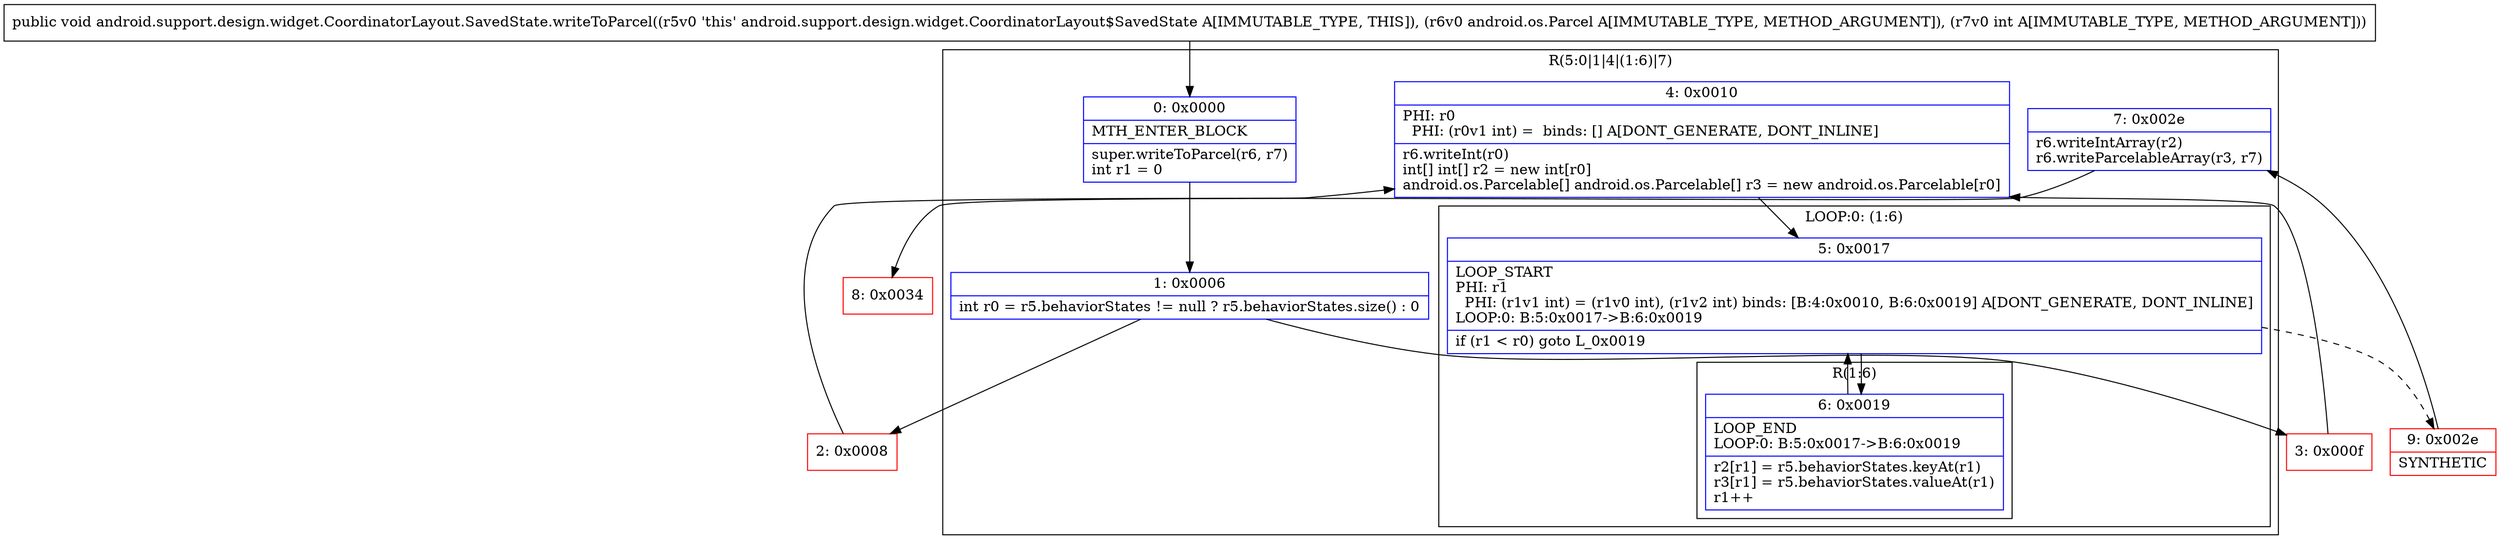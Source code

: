 digraph "CFG forandroid.support.design.widget.CoordinatorLayout.SavedState.writeToParcel(Landroid\/os\/Parcel;I)V" {
subgraph cluster_Region_555159097 {
label = "R(5:0|1|4|(1:6)|7)";
node [shape=record,color=blue];
Node_0 [shape=record,label="{0\:\ 0x0000|MTH_ENTER_BLOCK\l|super.writeToParcel(r6, r7)\lint r1 = 0\l}"];
Node_1 [shape=record,label="{1\:\ 0x0006|int r0 = r5.behaviorStates != null ? r5.behaviorStates.size() : 0\l}"];
Node_4 [shape=record,label="{4\:\ 0x0010|PHI: r0 \l  PHI: (r0v1 int) =  binds: [] A[DONT_GENERATE, DONT_INLINE]\l|r6.writeInt(r0)\lint[] int[] r2 = new int[r0]\landroid.os.Parcelable[] android.os.Parcelable[] r3 = new android.os.Parcelable[r0]\l}"];
subgraph cluster_LoopRegion_34348300 {
label = "LOOP:0: (1:6)";
node [shape=record,color=blue];
Node_5 [shape=record,label="{5\:\ 0x0017|LOOP_START\lPHI: r1 \l  PHI: (r1v1 int) = (r1v0 int), (r1v2 int) binds: [B:4:0x0010, B:6:0x0019] A[DONT_GENERATE, DONT_INLINE]\lLOOP:0: B:5:0x0017\-\>B:6:0x0019\l|if (r1 \< r0) goto L_0x0019\l}"];
subgraph cluster_Region_1314597807 {
label = "R(1:6)";
node [shape=record,color=blue];
Node_6 [shape=record,label="{6\:\ 0x0019|LOOP_END\lLOOP:0: B:5:0x0017\-\>B:6:0x0019\l|r2[r1] = r5.behaviorStates.keyAt(r1)\lr3[r1] = r5.behaviorStates.valueAt(r1)\lr1++\l}"];
}
}
Node_7 [shape=record,label="{7\:\ 0x002e|r6.writeIntArray(r2)\lr6.writeParcelableArray(r3, r7)\l}"];
}
Node_2 [shape=record,color=red,label="{2\:\ 0x0008}"];
Node_3 [shape=record,color=red,label="{3\:\ 0x000f}"];
Node_8 [shape=record,color=red,label="{8\:\ 0x0034}"];
Node_9 [shape=record,color=red,label="{9\:\ 0x002e|SYNTHETIC\l}"];
MethodNode[shape=record,label="{public void android.support.design.widget.CoordinatorLayout.SavedState.writeToParcel((r5v0 'this' android.support.design.widget.CoordinatorLayout$SavedState A[IMMUTABLE_TYPE, THIS]), (r6v0 android.os.Parcel A[IMMUTABLE_TYPE, METHOD_ARGUMENT]), (r7v0 int A[IMMUTABLE_TYPE, METHOD_ARGUMENT])) }"];
MethodNode -> Node_0;
Node_0 -> Node_1;
Node_1 -> Node_2;
Node_1 -> Node_3;
Node_4 -> Node_5;
Node_5 -> Node_6;
Node_5 -> Node_9[style=dashed];
Node_6 -> Node_5;
Node_7 -> Node_8;
Node_2 -> Node_4;
Node_3 -> Node_4;
Node_9 -> Node_7;
}


